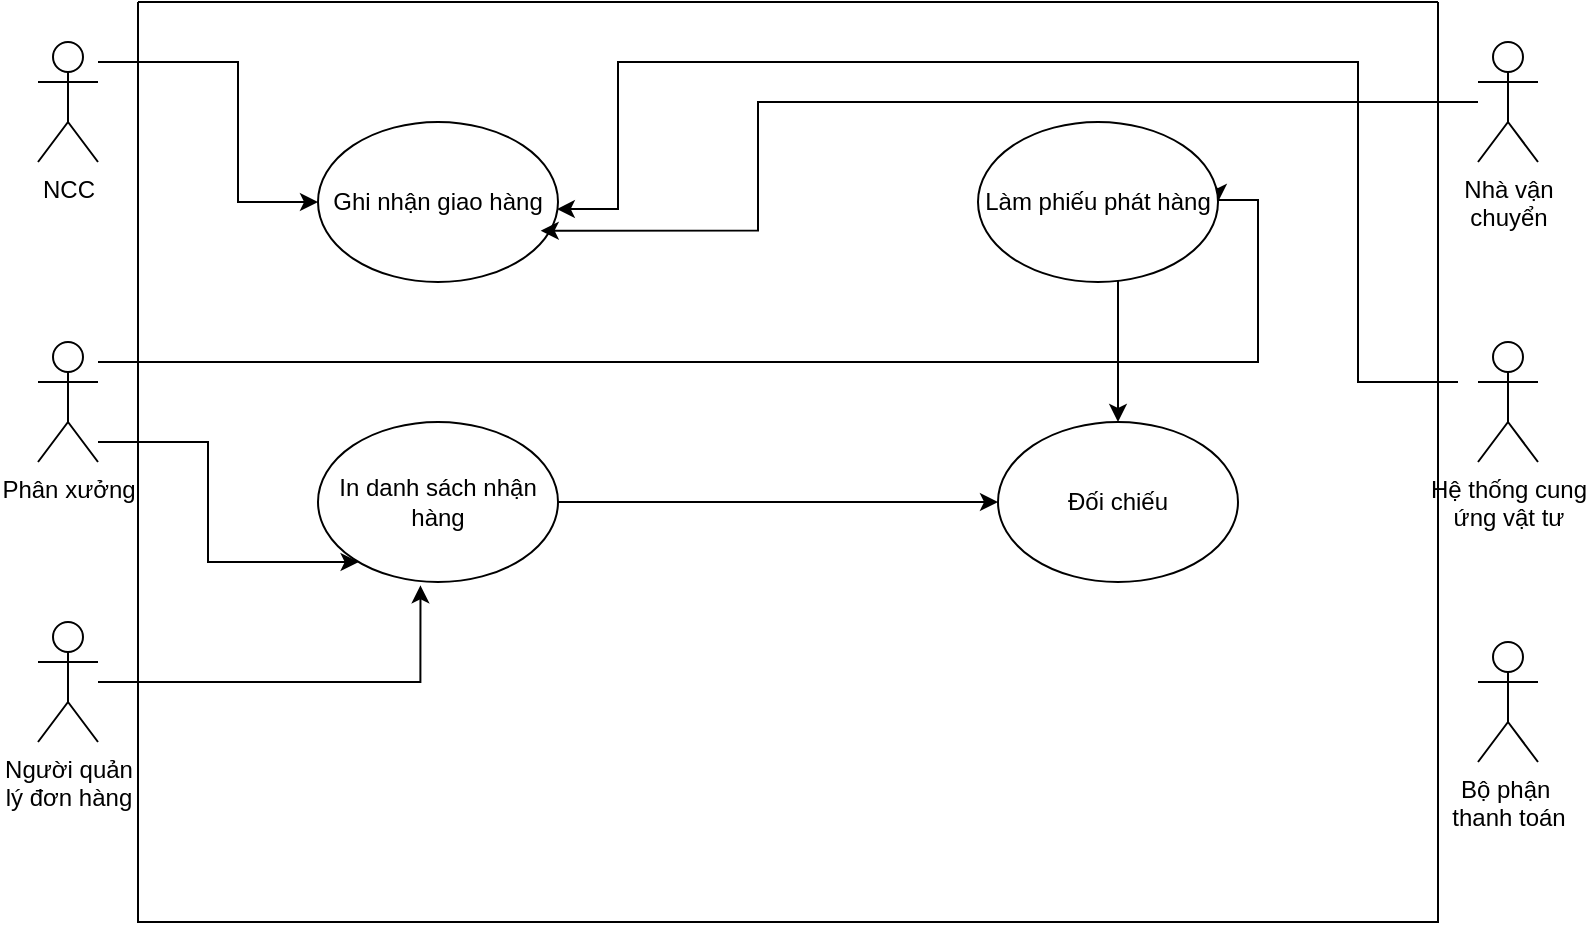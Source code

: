 <mxfile version="22.1.2" type="device">
  <diagram name="Page-1" id="mnQ9rOOAReL-SnypJItc">
    <mxGraphModel dx="1020" dy="496" grid="1" gridSize="10" guides="1" tooltips="1" connect="1" arrows="1" fold="1" page="1" pageScale="1" pageWidth="1169" pageHeight="827" math="0" shadow="0">
      <root>
        <mxCell id="0" />
        <mxCell id="1" parent="0" />
        <mxCell id="Lg171_uvQ0Ld3AbAMN-b-22" value="" style="edgeStyle=orthogonalEdgeStyle;rounded=0;orthogonalLoop=1;jettySize=auto;html=1;" parent="1" source="Lg171_uvQ0Ld3AbAMN-b-1" target="Lg171_uvQ0Ld3AbAMN-b-15" edge="1">
          <mxGeometry relative="1" as="geometry">
            <Array as="points">
              <mxPoint x="205" y="220" />
              <mxPoint x="205" y="280" />
            </Array>
          </mxGeometry>
        </mxCell>
        <mxCell id="Lg171_uvQ0Ld3AbAMN-b-23" value="" style="edgeStyle=orthogonalEdgeStyle;rounded=0;orthogonalLoop=1;jettySize=auto;html=1;entryX=1;entryY=0.5;entryDx=0;entryDy=0;" parent="1" source="Lg171_uvQ0Ld3AbAMN-b-1" target="Lg171_uvQ0Ld3AbAMN-b-13" edge="1">
          <mxGeometry relative="1" as="geometry">
            <Array as="points">
              <mxPoint x="730" y="180" />
              <mxPoint x="730" y="99" />
              <mxPoint x="710" y="99" />
            </Array>
          </mxGeometry>
        </mxCell>
        <mxCell id="Lg171_uvQ0Ld3AbAMN-b-1" value="Phân xưởng" style="shape=umlActor;verticalLabelPosition=bottom;verticalAlign=top;html=1;outlineConnect=0;" parent="1" vertex="1">
          <mxGeometry x="120" y="170" width="30" height="60" as="geometry" />
        </mxCell>
        <mxCell id="Lg171_uvQ0Ld3AbAMN-b-27" value="" style="edgeStyle=orthogonalEdgeStyle;rounded=0;orthogonalLoop=1;jettySize=auto;html=1;entryX=0.427;entryY=1.021;entryDx=0;entryDy=0;entryPerimeter=0;" parent="1" source="Lg171_uvQ0Ld3AbAMN-b-2" target="Lg171_uvQ0Ld3AbAMN-b-15" edge="1">
          <mxGeometry relative="1" as="geometry">
            <mxPoint x="205" y="340" as="targetPoint" />
          </mxGeometry>
        </mxCell>
        <mxCell id="Lg171_uvQ0Ld3AbAMN-b-2" value="Người quản &lt;br&gt;lý đơn hàng" style="shape=umlActor;verticalLabelPosition=bottom;verticalAlign=top;html=1;outlineConnect=0;" parent="1" vertex="1">
          <mxGeometry x="120" y="310" width="30" height="60" as="geometry" />
        </mxCell>
        <mxCell id="Lg171_uvQ0Ld3AbAMN-b-20" value="" style="edgeStyle=orthogonalEdgeStyle;rounded=0;orthogonalLoop=1;jettySize=auto;html=1;entryX=0;entryY=0.5;entryDx=0;entryDy=0;" parent="1" source="Lg171_uvQ0Ld3AbAMN-b-3" target="Lg171_uvQ0Ld3AbAMN-b-12" edge="1">
          <mxGeometry relative="1" as="geometry">
            <Array as="points">
              <mxPoint x="220" y="30" />
              <mxPoint x="220" y="100" />
            </Array>
          </mxGeometry>
        </mxCell>
        <mxCell id="Lg171_uvQ0Ld3AbAMN-b-3" value="NCC" style="shape=umlActor;verticalLabelPosition=bottom;verticalAlign=top;html=1;outlineConnect=0;" parent="1" vertex="1">
          <mxGeometry x="120" y="20" width="30" height="60" as="geometry" />
        </mxCell>
        <mxCell id="Lg171_uvQ0Ld3AbAMN-b-4" value="Nhà vận &lt;br&gt;chuyển" style="shape=umlActor;verticalLabelPosition=bottom;verticalAlign=top;html=1;outlineConnect=0;" parent="1" vertex="1">
          <mxGeometry x="840" y="20" width="30" height="60" as="geometry" />
        </mxCell>
        <mxCell id="Lg171_uvQ0Ld3AbAMN-b-5" value="Hệ thống cung&lt;br&gt;ứng vật tư" style="shape=umlActor;verticalLabelPosition=bottom;verticalAlign=top;html=1;outlineConnect=0;" parent="1" vertex="1">
          <mxGeometry x="840" y="170" width="30" height="60" as="geometry" />
        </mxCell>
        <mxCell id="Lg171_uvQ0Ld3AbAMN-b-6" value="Bộ phận&amp;nbsp;&lt;br&gt;thanh toán" style="shape=umlActor;verticalLabelPosition=bottom;verticalAlign=top;html=1;outlineConnect=0;" parent="1" vertex="1">
          <mxGeometry x="840" y="320" width="30" height="60" as="geometry" />
        </mxCell>
        <mxCell id="Lg171_uvQ0Ld3AbAMN-b-8" value="" style="swimlane;startSize=0;" parent="1" vertex="1">
          <mxGeometry x="170" width="650" height="460" as="geometry">
            <mxRectangle x="170" y="10" width="50" height="40" as="alternateBounds" />
          </mxGeometry>
        </mxCell>
        <mxCell id="Lg171_uvQ0Ld3AbAMN-b-12" value="Ghi nhận giao hàng" style="ellipse;whiteSpace=wrap;html=1;" parent="Lg171_uvQ0Ld3AbAMN-b-8" vertex="1">
          <mxGeometry x="90" y="60" width="120" height="80" as="geometry" />
        </mxCell>
        <mxCell id="Lg171_uvQ0Ld3AbAMN-b-35" value="" style="edgeStyle=orthogonalEdgeStyle;rounded=0;orthogonalLoop=1;jettySize=auto;html=1;" parent="Lg171_uvQ0Ld3AbAMN-b-8" source="Lg171_uvQ0Ld3AbAMN-b-13" target="Lg171_uvQ0Ld3AbAMN-b-33" edge="1">
          <mxGeometry relative="1" as="geometry">
            <Array as="points">
              <mxPoint x="490" y="160" />
              <mxPoint x="490" y="160" />
            </Array>
          </mxGeometry>
        </mxCell>
        <mxCell id="Lg171_uvQ0Ld3AbAMN-b-13" value="Làm phiếu phát hàng" style="ellipse;whiteSpace=wrap;html=1;" parent="Lg171_uvQ0Ld3AbAMN-b-8" vertex="1">
          <mxGeometry x="420" y="60" width="120" height="80" as="geometry" />
        </mxCell>
        <mxCell id="Lg171_uvQ0Ld3AbAMN-b-34" value="" style="rounded=0;orthogonalLoop=1;jettySize=auto;html=1;" parent="Lg171_uvQ0Ld3AbAMN-b-8" source="Lg171_uvQ0Ld3AbAMN-b-15" target="Lg171_uvQ0Ld3AbAMN-b-33" edge="1">
          <mxGeometry relative="1" as="geometry" />
        </mxCell>
        <mxCell id="Lg171_uvQ0Ld3AbAMN-b-15" value="In danh sách nhận hàng" style="ellipse;whiteSpace=wrap;html=1;" parent="Lg171_uvQ0Ld3AbAMN-b-8" vertex="1">
          <mxGeometry x="90" y="210" width="120" height="80" as="geometry" />
        </mxCell>
        <mxCell id="Lg171_uvQ0Ld3AbAMN-b-30" style="edgeStyle=orthogonalEdgeStyle;rounded=0;orthogonalLoop=1;jettySize=auto;html=1;entryX=0.995;entryY=0.544;entryDx=0;entryDy=0;entryPerimeter=0;" parent="Lg171_uvQ0Ld3AbAMN-b-8" target="Lg171_uvQ0Ld3AbAMN-b-12" edge="1">
          <mxGeometry relative="1" as="geometry">
            <mxPoint x="660" y="190" as="sourcePoint" />
            <mxPoint x="220" y="90" as="targetPoint" />
            <Array as="points">
              <mxPoint x="610" y="190" />
              <mxPoint x="610" y="30" />
              <mxPoint x="240" y="30" />
              <mxPoint x="240" y="103" />
            </Array>
          </mxGeometry>
        </mxCell>
        <mxCell id="Lg171_uvQ0Ld3AbAMN-b-33" value="Đối chiếu" style="ellipse;whiteSpace=wrap;html=1;" parent="Lg171_uvQ0Ld3AbAMN-b-8" vertex="1">
          <mxGeometry x="430" y="210" width="120" height="80" as="geometry" />
        </mxCell>
        <mxCell id="-vmk-AZIuEi6BBZ4wvB4-1" style="edgeStyle=orthogonalEdgeStyle;rounded=0;orthogonalLoop=1;jettySize=auto;html=1;entryX=0.928;entryY=0.679;entryDx=0;entryDy=0;entryPerimeter=0;" edge="1" parent="1" source="Lg171_uvQ0Ld3AbAMN-b-4" target="Lg171_uvQ0Ld3AbAMN-b-12">
          <mxGeometry relative="1" as="geometry">
            <mxPoint x="840" y="200" as="sourcePoint" />
            <mxPoint x="389" y="114" as="targetPoint" />
            <Array as="points">
              <mxPoint x="480" y="50" />
              <mxPoint x="480" y="114" />
            </Array>
          </mxGeometry>
        </mxCell>
      </root>
    </mxGraphModel>
  </diagram>
</mxfile>
